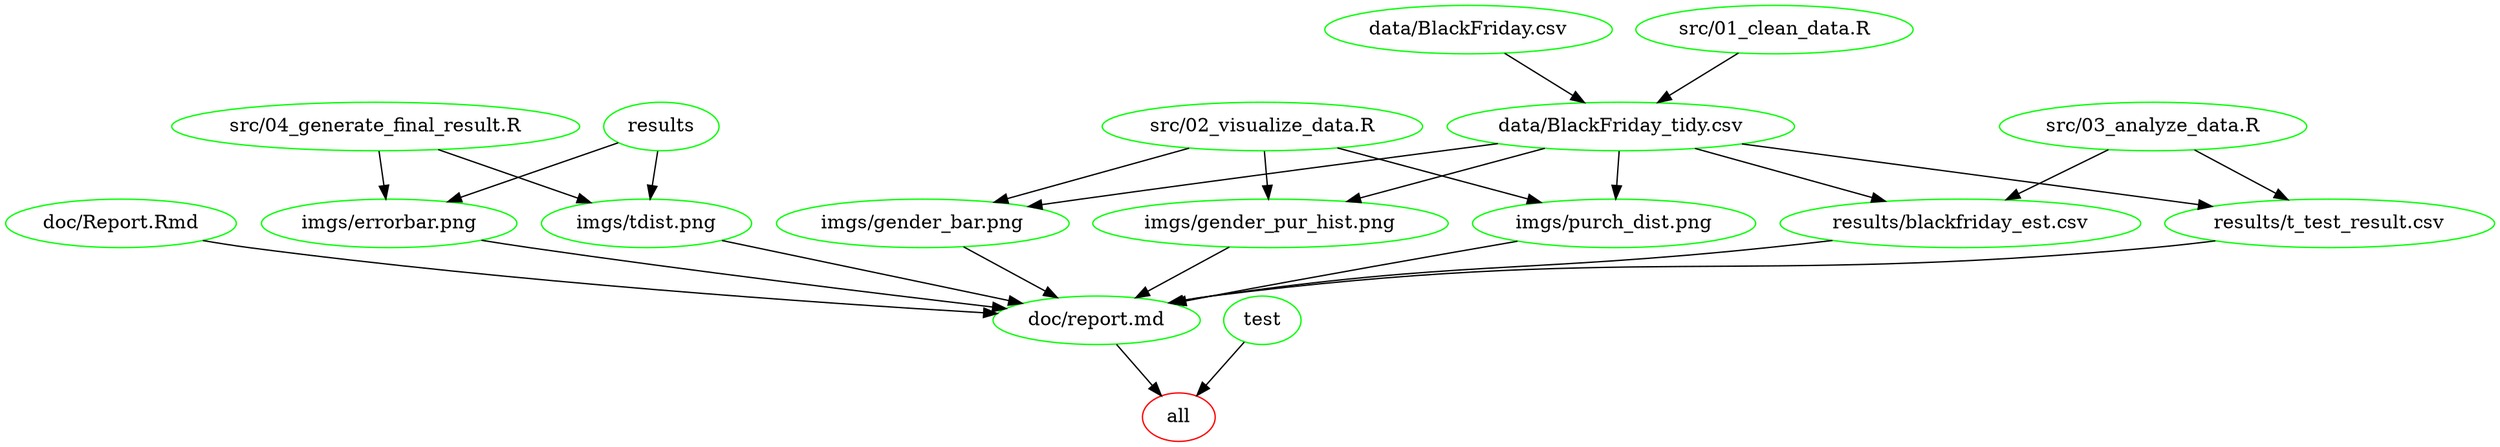 digraph G {
n2[label="all", color="red"];
n6[label="data/BlackFriday.csv", color="green"];
n5[label="data/BlackFriday_tidy.csv", color="green"];
n18[label="doc/Report.Rmd", color="green"];
n3[label="doc/report.md", color="green"];
n14[label="imgs/errorbar.png", color="green"];
n4[label="imgs/gender_bar.png", color="green"];
n10[label="imgs/gender_pur_hist.png", color="green"];
n9[label="imgs/purch_dist.png", color="green"];
n17[label="imgs/tdist.png", color="green"];
n15[label="results", color="green"];
n11[label="results/blackfriday_est.csv", color="green"];
n13[label="results/t_test_result.csv", color="green"];
n7[label="src/01_clean_data.R", color="green"];
n8[label="src/02_visualize_data.R", color="green"];
n12[label="src/03_analyze_data.R", color="green"];
n16[label="src/04_generate_final_result.R", color="green"];
n19[label="test", color="green"];
n3 -> n2 ; 
n19 -> n2 ; 
n6 -> n5 ; 
n7 -> n5 ; 
n18 -> n3 ; 
n14 -> n3 ; 
n4 -> n3 ; 
n10 -> n3 ; 
n9 -> n3 ; 
n17 -> n3 ; 
n11 -> n3 ; 
n13 -> n3 ; 
n15 -> n14 ; 
n16 -> n14 ; 
n5 -> n4 ; 
n8 -> n4 ; 
n5 -> n10 ; 
n8 -> n10 ; 
n5 -> n9 ; 
n8 -> n9 ; 
n15 -> n17 ; 
n16 -> n17 ; 
n5 -> n11 ; 
n12 -> n11 ; 
n5 -> n13 ; 
n12 -> n13 ; 
}
